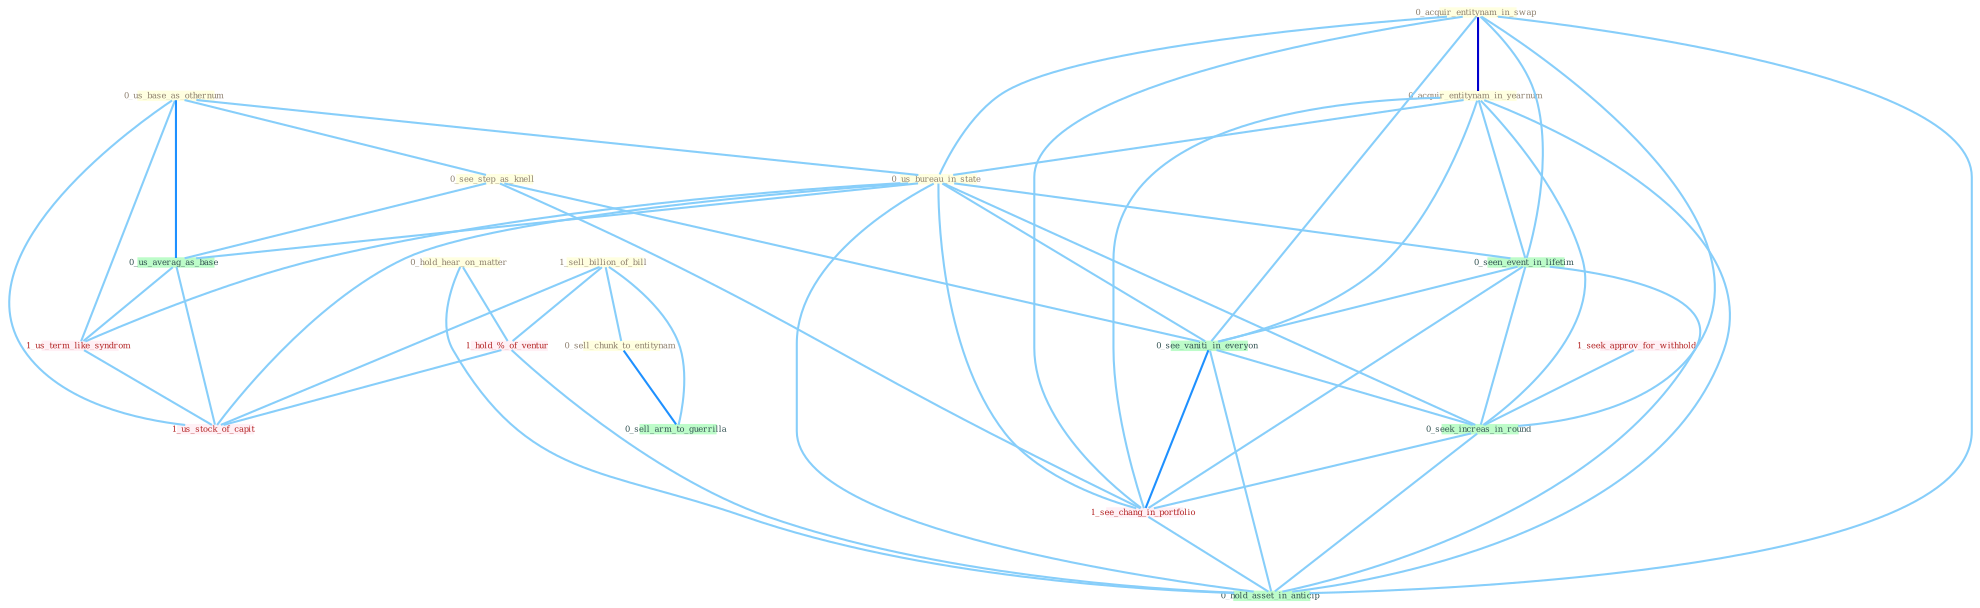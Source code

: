 Graph G{ 
    node
    [shape=polygon,style=filled,width=.5,height=.06,color="#BDFCC9",fixedsize=true,fontsize=4,
    fontcolor="#2f4f4f"];
    {node
    [color="#ffffe0", fontcolor="#8b7d6b"] "0_acquir_entitynam_in_swap " "0_us_base_as_othernum " "0_hold_hear_on_matter " "1_sell_billion_of_bill " "0_see_step_as_knell " "0_acquir_entitynam_in_yearnum " "0_sell_chunk_to_entitynam " "0_us_bureau_in_state "}
{node [color="#fff0f5", fontcolor="#b22222"] "1_us_term_like_syndrom " "1_seek_approv_for_withhold " "1_hold_%_of_ventur " "1_us_stock_of_capit " "1_see_chang_in_portfolio "}
edge [color="#B0E2FF"];

	"0_acquir_entitynam_in_swap " -- "0_acquir_entitynam_in_yearnum " [w="3", color="#0000cd" , len=0.6];
	"0_acquir_entitynam_in_swap " -- "0_us_bureau_in_state " [w="1", color="#87cefa" ];
	"0_acquir_entitynam_in_swap " -- "0_seen_event_in_lifetim " [w="1", color="#87cefa" ];
	"0_acquir_entitynam_in_swap " -- "0_see_vaniti_in_everyon " [w="1", color="#87cefa" ];
	"0_acquir_entitynam_in_swap " -- "0_seek_increas_in_round " [w="1", color="#87cefa" ];
	"0_acquir_entitynam_in_swap " -- "1_see_chang_in_portfolio " [w="1", color="#87cefa" ];
	"0_acquir_entitynam_in_swap " -- "0_hold_asset_in_anticip " [w="1", color="#87cefa" ];
	"0_us_base_as_othernum " -- "0_see_step_as_knell " [w="1", color="#87cefa" ];
	"0_us_base_as_othernum " -- "0_us_bureau_in_state " [w="1", color="#87cefa" ];
	"0_us_base_as_othernum " -- "0_us_averag_as_base " [w="2", color="#1e90ff" , len=0.8];
	"0_us_base_as_othernum " -- "1_us_term_like_syndrom " [w="1", color="#87cefa" ];
	"0_us_base_as_othernum " -- "1_us_stock_of_capit " [w="1", color="#87cefa" ];
	"0_hold_hear_on_matter " -- "1_hold_%_of_ventur " [w="1", color="#87cefa" ];
	"0_hold_hear_on_matter " -- "0_hold_asset_in_anticip " [w="1", color="#87cefa" ];
	"1_sell_billion_of_bill " -- "0_sell_chunk_to_entitynam " [w="1", color="#87cefa" ];
	"1_sell_billion_of_bill " -- "1_hold_%_of_ventur " [w="1", color="#87cefa" ];
	"1_sell_billion_of_bill " -- "0_sell_arm_to_guerrilla " [w="1", color="#87cefa" ];
	"1_sell_billion_of_bill " -- "1_us_stock_of_capit " [w="1", color="#87cefa" ];
	"0_see_step_as_knell " -- "0_us_averag_as_base " [w="1", color="#87cefa" ];
	"0_see_step_as_knell " -- "0_see_vaniti_in_everyon " [w="1", color="#87cefa" ];
	"0_see_step_as_knell " -- "1_see_chang_in_portfolio " [w="1", color="#87cefa" ];
	"0_acquir_entitynam_in_yearnum " -- "0_us_bureau_in_state " [w="1", color="#87cefa" ];
	"0_acquir_entitynam_in_yearnum " -- "0_seen_event_in_lifetim " [w="1", color="#87cefa" ];
	"0_acquir_entitynam_in_yearnum " -- "0_see_vaniti_in_everyon " [w="1", color="#87cefa" ];
	"0_acquir_entitynam_in_yearnum " -- "0_seek_increas_in_round " [w="1", color="#87cefa" ];
	"0_acquir_entitynam_in_yearnum " -- "1_see_chang_in_portfolio " [w="1", color="#87cefa" ];
	"0_acquir_entitynam_in_yearnum " -- "0_hold_asset_in_anticip " [w="1", color="#87cefa" ];
	"0_sell_chunk_to_entitynam " -- "0_sell_arm_to_guerrilla " [w="2", color="#1e90ff" , len=0.8];
	"0_us_bureau_in_state " -- "0_seen_event_in_lifetim " [w="1", color="#87cefa" ];
	"0_us_bureau_in_state " -- "0_us_averag_as_base " [w="1", color="#87cefa" ];
	"0_us_bureau_in_state " -- "1_us_term_like_syndrom " [w="1", color="#87cefa" ];
	"0_us_bureau_in_state " -- "0_see_vaniti_in_everyon " [w="1", color="#87cefa" ];
	"0_us_bureau_in_state " -- "0_seek_increas_in_round " [w="1", color="#87cefa" ];
	"0_us_bureau_in_state " -- "1_us_stock_of_capit " [w="1", color="#87cefa" ];
	"0_us_bureau_in_state " -- "1_see_chang_in_portfolio " [w="1", color="#87cefa" ];
	"0_us_bureau_in_state " -- "0_hold_asset_in_anticip " [w="1", color="#87cefa" ];
	"0_seen_event_in_lifetim " -- "0_see_vaniti_in_everyon " [w="1", color="#87cefa" ];
	"0_seen_event_in_lifetim " -- "0_seek_increas_in_round " [w="1", color="#87cefa" ];
	"0_seen_event_in_lifetim " -- "1_see_chang_in_portfolio " [w="1", color="#87cefa" ];
	"0_seen_event_in_lifetim " -- "0_hold_asset_in_anticip " [w="1", color="#87cefa" ];
	"0_us_averag_as_base " -- "1_us_term_like_syndrom " [w="1", color="#87cefa" ];
	"0_us_averag_as_base " -- "1_us_stock_of_capit " [w="1", color="#87cefa" ];
	"1_us_term_like_syndrom " -- "1_us_stock_of_capit " [w="1", color="#87cefa" ];
	"1_seek_approv_for_withhold " -- "0_seek_increas_in_round " [w="1", color="#87cefa" ];
	"1_hold_%_of_ventur " -- "1_us_stock_of_capit " [w="1", color="#87cefa" ];
	"1_hold_%_of_ventur " -- "0_hold_asset_in_anticip " [w="1", color="#87cefa" ];
	"0_see_vaniti_in_everyon " -- "0_seek_increas_in_round " [w="1", color="#87cefa" ];
	"0_see_vaniti_in_everyon " -- "1_see_chang_in_portfolio " [w="2", color="#1e90ff" , len=0.8];
	"0_see_vaniti_in_everyon " -- "0_hold_asset_in_anticip " [w="1", color="#87cefa" ];
	"0_seek_increas_in_round " -- "1_see_chang_in_portfolio " [w="1", color="#87cefa" ];
	"0_seek_increas_in_round " -- "0_hold_asset_in_anticip " [w="1", color="#87cefa" ];
	"1_see_chang_in_portfolio " -- "0_hold_asset_in_anticip " [w="1", color="#87cefa" ];
}